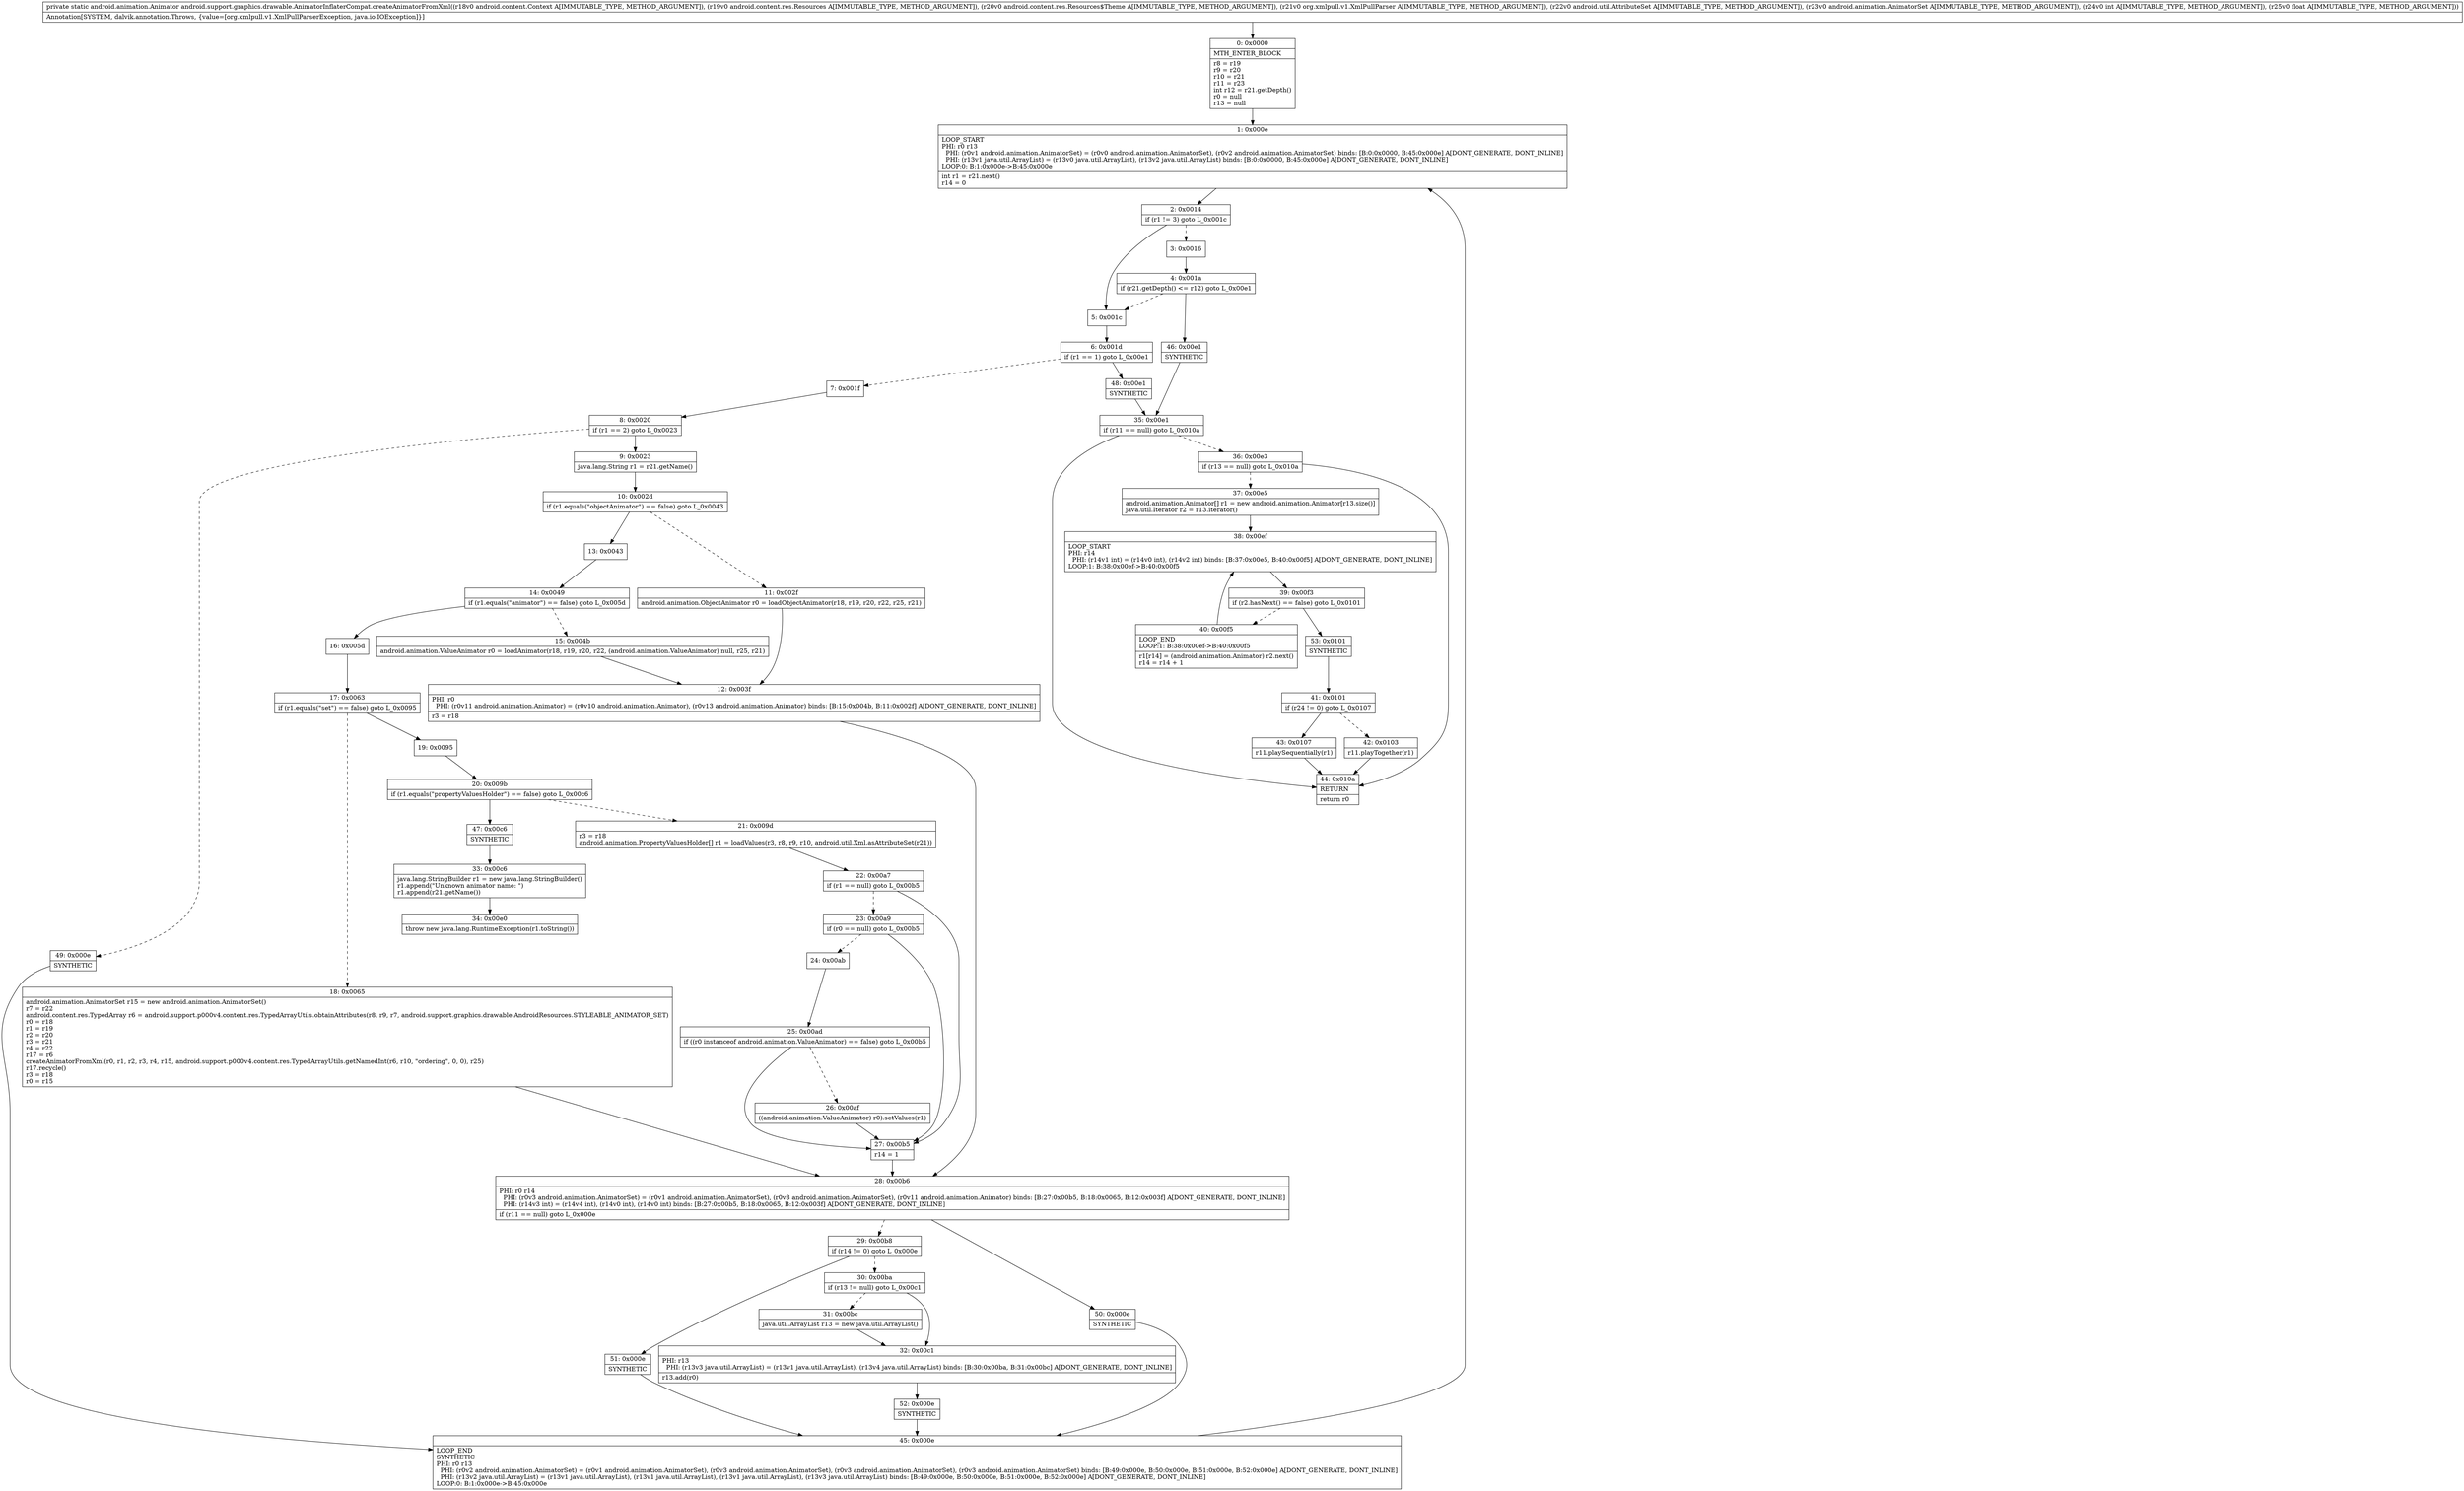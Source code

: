 digraph "CFG forandroid.support.graphics.drawable.AnimatorInflaterCompat.createAnimatorFromXml(Landroid\/content\/Context;Landroid\/content\/res\/Resources;Landroid\/content\/res\/Resources$Theme;Lorg\/xmlpull\/v1\/XmlPullParser;Landroid\/util\/AttributeSet;Landroid\/animation\/AnimatorSet;IF)Landroid\/animation\/Animator;" {
Node_0 [shape=record,label="{0\:\ 0x0000|MTH_ENTER_BLOCK\l|r8 = r19\lr9 = r20\lr10 = r21\lr11 = r23\lint r12 = r21.getDepth()\lr0 = null\lr13 = null\l}"];
Node_1 [shape=record,label="{1\:\ 0x000e|LOOP_START\lPHI: r0 r13 \l  PHI: (r0v1 android.animation.AnimatorSet) = (r0v0 android.animation.AnimatorSet), (r0v2 android.animation.AnimatorSet) binds: [B:0:0x0000, B:45:0x000e] A[DONT_GENERATE, DONT_INLINE]\l  PHI: (r13v1 java.util.ArrayList) = (r13v0 java.util.ArrayList), (r13v2 java.util.ArrayList) binds: [B:0:0x0000, B:45:0x000e] A[DONT_GENERATE, DONT_INLINE]\lLOOP:0: B:1:0x000e\-\>B:45:0x000e\l|int r1 = r21.next()\lr14 = 0\l}"];
Node_2 [shape=record,label="{2\:\ 0x0014|if (r1 != 3) goto L_0x001c\l}"];
Node_3 [shape=record,label="{3\:\ 0x0016}"];
Node_4 [shape=record,label="{4\:\ 0x001a|if (r21.getDepth() \<= r12) goto L_0x00e1\l}"];
Node_5 [shape=record,label="{5\:\ 0x001c}"];
Node_6 [shape=record,label="{6\:\ 0x001d|if (r1 == 1) goto L_0x00e1\l}"];
Node_7 [shape=record,label="{7\:\ 0x001f}"];
Node_8 [shape=record,label="{8\:\ 0x0020|if (r1 == 2) goto L_0x0023\l}"];
Node_9 [shape=record,label="{9\:\ 0x0023|java.lang.String r1 = r21.getName()\l}"];
Node_10 [shape=record,label="{10\:\ 0x002d|if (r1.equals(\"objectAnimator\") == false) goto L_0x0043\l}"];
Node_11 [shape=record,label="{11\:\ 0x002f|android.animation.ObjectAnimator r0 = loadObjectAnimator(r18, r19, r20, r22, r25, r21)\l}"];
Node_12 [shape=record,label="{12\:\ 0x003f|PHI: r0 \l  PHI: (r0v11 android.animation.Animator) = (r0v10 android.animation.Animator), (r0v13 android.animation.Animator) binds: [B:15:0x004b, B:11:0x002f] A[DONT_GENERATE, DONT_INLINE]\l|r3 = r18\l}"];
Node_13 [shape=record,label="{13\:\ 0x0043}"];
Node_14 [shape=record,label="{14\:\ 0x0049|if (r1.equals(\"animator\") == false) goto L_0x005d\l}"];
Node_15 [shape=record,label="{15\:\ 0x004b|android.animation.ValueAnimator r0 = loadAnimator(r18, r19, r20, r22, (android.animation.ValueAnimator) null, r25, r21)\l}"];
Node_16 [shape=record,label="{16\:\ 0x005d}"];
Node_17 [shape=record,label="{17\:\ 0x0063|if (r1.equals(\"set\") == false) goto L_0x0095\l}"];
Node_18 [shape=record,label="{18\:\ 0x0065|android.animation.AnimatorSet r15 = new android.animation.AnimatorSet()\lr7 = r22\landroid.content.res.TypedArray r6 = android.support.p000v4.content.res.TypedArrayUtils.obtainAttributes(r8, r9, r7, android.support.graphics.drawable.AndroidResources.STYLEABLE_ANIMATOR_SET)\lr0 = r18\lr1 = r19\lr2 = r20\lr3 = r21\lr4 = r22\lr17 = r6\lcreateAnimatorFromXml(r0, r1, r2, r3, r4, r15, android.support.p000v4.content.res.TypedArrayUtils.getNamedInt(r6, r10, \"ordering\", 0, 0), r25)\lr17.recycle()\lr3 = r18\lr0 = r15\l}"];
Node_19 [shape=record,label="{19\:\ 0x0095}"];
Node_20 [shape=record,label="{20\:\ 0x009b|if (r1.equals(\"propertyValuesHolder\") == false) goto L_0x00c6\l}"];
Node_21 [shape=record,label="{21\:\ 0x009d|r3 = r18\landroid.animation.PropertyValuesHolder[] r1 = loadValues(r3, r8, r9, r10, android.util.Xml.asAttributeSet(r21))\l}"];
Node_22 [shape=record,label="{22\:\ 0x00a7|if (r1 == null) goto L_0x00b5\l}"];
Node_23 [shape=record,label="{23\:\ 0x00a9|if (r0 == null) goto L_0x00b5\l}"];
Node_24 [shape=record,label="{24\:\ 0x00ab}"];
Node_25 [shape=record,label="{25\:\ 0x00ad|if ((r0 instanceof android.animation.ValueAnimator) == false) goto L_0x00b5\l}"];
Node_26 [shape=record,label="{26\:\ 0x00af|((android.animation.ValueAnimator) r0).setValues(r1)\l}"];
Node_27 [shape=record,label="{27\:\ 0x00b5|r14 = 1\l}"];
Node_28 [shape=record,label="{28\:\ 0x00b6|PHI: r0 r14 \l  PHI: (r0v3 android.animation.AnimatorSet) = (r0v1 android.animation.AnimatorSet), (r0v8 android.animation.AnimatorSet), (r0v11 android.animation.Animator) binds: [B:27:0x00b5, B:18:0x0065, B:12:0x003f] A[DONT_GENERATE, DONT_INLINE]\l  PHI: (r14v3 int) = (r14v4 int), (r14v0 int), (r14v0 int) binds: [B:27:0x00b5, B:18:0x0065, B:12:0x003f] A[DONT_GENERATE, DONT_INLINE]\l|if (r11 == null) goto L_0x000e\l}"];
Node_29 [shape=record,label="{29\:\ 0x00b8|if (r14 != 0) goto L_0x000e\l}"];
Node_30 [shape=record,label="{30\:\ 0x00ba|if (r13 != null) goto L_0x00c1\l}"];
Node_31 [shape=record,label="{31\:\ 0x00bc|java.util.ArrayList r13 = new java.util.ArrayList()\l}"];
Node_32 [shape=record,label="{32\:\ 0x00c1|PHI: r13 \l  PHI: (r13v3 java.util.ArrayList) = (r13v1 java.util.ArrayList), (r13v4 java.util.ArrayList) binds: [B:30:0x00ba, B:31:0x00bc] A[DONT_GENERATE, DONT_INLINE]\l|r13.add(r0)\l}"];
Node_33 [shape=record,label="{33\:\ 0x00c6|java.lang.StringBuilder r1 = new java.lang.StringBuilder()\lr1.append(\"Unknown animator name: \")\lr1.append(r21.getName())\l}"];
Node_34 [shape=record,label="{34\:\ 0x00e0|throw new java.lang.RuntimeException(r1.toString())\l}"];
Node_35 [shape=record,label="{35\:\ 0x00e1|if (r11 == null) goto L_0x010a\l}"];
Node_36 [shape=record,label="{36\:\ 0x00e3|if (r13 == null) goto L_0x010a\l}"];
Node_37 [shape=record,label="{37\:\ 0x00e5|android.animation.Animator[] r1 = new android.animation.Animator[r13.size()]\ljava.util.Iterator r2 = r13.iterator()\l}"];
Node_38 [shape=record,label="{38\:\ 0x00ef|LOOP_START\lPHI: r14 \l  PHI: (r14v1 int) = (r14v0 int), (r14v2 int) binds: [B:37:0x00e5, B:40:0x00f5] A[DONT_GENERATE, DONT_INLINE]\lLOOP:1: B:38:0x00ef\-\>B:40:0x00f5\l}"];
Node_39 [shape=record,label="{39\:\ 0x00f3|if (r2.hasNext() == false) goto L_0x0101\l}"];
Node_40 [shape=record,label="{40\:\ 0x00f5|LOOP_END\lLOOP:1: B:38:0x00ef\-\>B:40:0x00f5\l|r1[r14] = (android.animation.Animator) r2.next()\lr14 = r14 + 1\l}"];
Node_41 [shape=record,label="{41\:\ 0x0101|if (r24 != 0) goto L_0x0107\l}"];
Node_42 [shape=record,label="{42\:\ 0x0103|r11.playTogether(r1)\l}"];
Node_43 [shape=record,label="{43\:\ 0x0107|r11.playSequentially(r1)\l}"];
Node_44 [shape=record,label="{44\:\ 0x010a|RETURN\l|return r0\l}"];
Node_45 [shape=record,label="{45\:\ 0x000e|LOOP_END\lSYNTHETIC\lPHI: r0 r13 \l  PHI: (r0v2 android.animation.AnimatorSet) = (r0v1 android.animation.AnimatorSet), (r0v3 android.animation.AnimatorSet), (r0v3 android.animation.AnimatorSet), (r0v3 android.animation.AnimatorSet) binds: [B:49:0x000e, B:50:0x000e, B:51:0x000e, B:52:0x000e] A[DONT_GENERATE, DONT_INLINE]\l  PHI: (r13v2 java.util.ArrayList) = (r13v1 java.util.ArrayList), (r13v1 java.util.ArrayList), (r13v1 java.util.ArrayList), (r13v3 java.util.ArrayList) binds: [B:49:0x000e, B:50:0x000e, B:51:0x000e, B:52:0x000e] A[DONT_GENERATE, DONT_INLINE]\lLOOP:0: B:1:0x000e\-\>B:45:0x000e\l}"];
Node_46 [shape=record,label="{46\:\ 0x00e1|SYNTHETIC\l}"];
Node_47 [shape=record,label="{47\:\ 0x00c6|SYNTHETIC\l}"];
Node_48 [shape=record,label="{48\:\ 0x00e1|SYNTHETIC\l}"];
Node_49 [shape=record,label="{49\:\ 0x000e|SYNTHETIC\l}"];
Node_50 [shape=record,label="{50\:\ 0x000e|SYNTHETIC\l}"];
Node_51 [shape=record,label="{51\:\ 0x000e|SYNTHETIC\l}"];
Node_52 [shape=record,label="{52\:\ 0x000e|SYNTHETIC\l}"];
Node_53 [shape=record,label="{53\:\ 0x0101|SYNTHETIC\l}"];
MethodNode[shape=record,label="{private static android.animation.Animator android.support.graphics.drawable.AnimatorInflaterCompat.createAnimatorFromXml((r18v0 android.content.Context A[IMMUTABLE_TYPE, METHOD_ARGUMENT]), (r19v0 android.content.res.Resources A[IMMUTABLE_TYPE, METHOD_ARGUMENT]), (r20v0 android.content.res.Resources$Theme A[IMMUTABLE_TYPE, METHOD_ARGUMENT]), (r21v0 org.xmlpull.v1.XmlPullParser A[IMMUTABLE_TYPE, METHOD_ARGUMENT]), (r22v0 android.util.AttributeSet A[IMMUTABLE_TYPE, METHOD_ARGUMENT]), (r23v0 android.animation.AnimatorSet A[IMMUTABLE_TYPE, METHOD_ARGUMENT]), (r24v0 int A[IMMUTABLE_TYPE, METHOD_ARGUMENT]), (r25v0 float A[IMMUTABLE_TYPE, METHOD_ARGUMENT]))  | Annotation[SYSTEM, dalvik.annotation.Throws, \{value=[org.xmlpull.v1.XmlPullParserException, java.io.IOException]\}]\l}"];
MethodNode -> Node_0;
Node_0 -> Node_1;
Node_1 -> Node_2;
Node_2 -> Node_3[style=dashed];
Node_2 -> Node_5;
Node_3 -> Node_4;
Node_4 -> Node_5[style=dashed];
Node_4 -> Node_46;
Node_5 -> Node_6;
Node_6 -> Node_7[style=dashed];
Node_6 -> Node_48;
Node_7 -> Node_8;
Node_8 -> Node_9;
Node_8 -> Node_49[style=dashed];
Node_9 -> Node_10;
Node_10 -> Node_11[style=dashed];
Node_10 -> Node_13;
Node_11 -> Node_12;
Node_12 -> Node_28;
Node_13 -> Node_14;
Node_14 -> Node_15[style=dashed];
Node_14 -> Node_16;
Node_15 -> Node_12;
Node_16 -> Node_17;
Node_17 -> Node_18[style=dashed];
Node_17 -> Node_19;
Node_18 -> Node_28;
Node_19 -> Node_20;
Node_20 -> Node_21[style=dashed];
Node_20 -> Node_47;
Node_21 -> Node_22;
Node_22 -> Node_23[style=dashed];
Node_22 -> Node_27;
Node_23 -> Node_24[style=dashed];
Node_23 -> Node_27;
Node_24 -> Node_25;
Node_25 -> Node_26[style=dashed];
Node_25 -> Node_27;
Node_26 -> Node_27;
Node_27 -> Node_28;
Node_28 -> Node_29[style=dashed];
Node_28 -> Node_50;
Node_29 -> Node_30[style=dashed];
Node_29 -> Node_51;
Node_30 -> Node_31[style=dashed];
Node_30 -> Node_32;
Node_31 -> Node_32;
Node_32 -> Node_52;
Node_33 -> Node_34;
Node_35 -> Node_36[style=dashed];
Node_35 -> Node_44;
Node_36 -> Node_37[style=dashed];
Node_36 -> Node_44;
Node_37 -> Node_38;
Node_38 -> Node_39;
Node_39 -> Node_40[style=dashed];
Node_39 -> Node_53;
Node_40 -> Node_38;
Node_41 -> Node_42[style=dashed];
Node_41 -> Node_43;
Node_42 -> Node_44;
Node_43 -> Node_44;
Node_45 -> Node_1;
Node_46 -> Node_35;
Node_47 -> Node_33;
Node_48 -> Node_35;
Node_49 -> Node_45;
Node_50 -> Node_45;
Node_51 -> Node_45;
Node_52 -> Node_45;
Node_53 -> Node_41;
}

